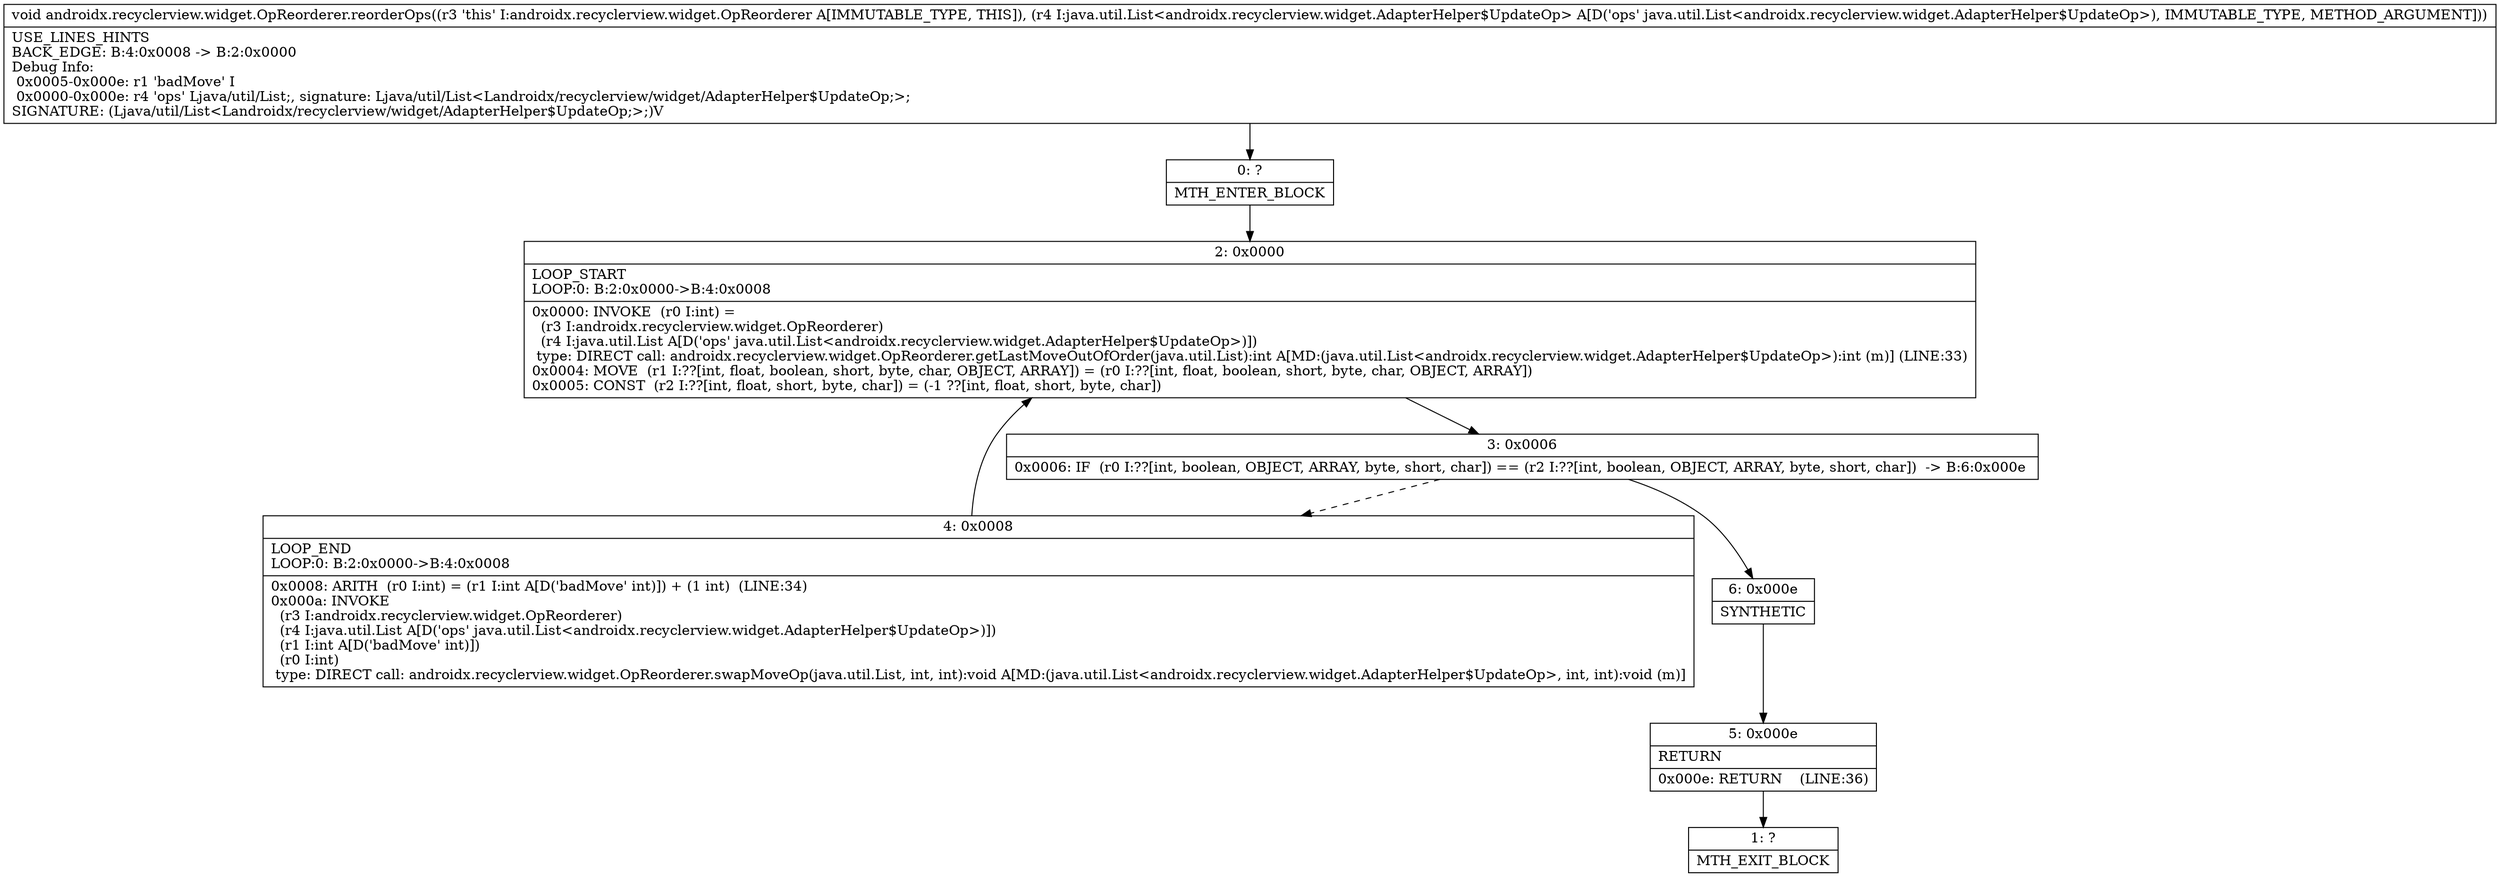 digraph "CFG forandroidx.recyclerview.widget.OpReorderer.reorderOps(Ljava\/util\/List;)V" {
Node_0 [shape=record,label="{0\:\ ?|MTH_ENTER_BLOCK\l}"];
Node_2 [shape=record,label="{2\:\ 0x0000|LOOP_START\lLOOP:0: B:2:0x0000\-\>B:4:0x0008\l|0x0000: INVOKE  (r0 I:int) = \l  (r3 I:androidx.recyclerview.widget.OpReorderer)\l  (r4 I:java.util.List A[D('ops' java.util.List\<androidx.recyclerview.widget.AdapterHelper$UpdateOp\>)])\l type: DIRECT call: androidx.recyclerview.widget.OpReorderer.getLastMoveOutOfOrder(java.util.List):int A[MD:(java.util.List\<androidx.recyclerview.widget.AdapterHelper$UpdateOp\>):int (m)] (LINE:33)\l0x0004: MOVE  (r1 I:??[int, float, boolean, short, byte, char, OBJECT, ARRAY]) = (r0 I:??[int, float, boolean, short, byte, char, OBJECT, ARRAY]) \l0x0005: CONST  (r2 I:??[int, float, short, byte, char]) = (\-1 ??[int, float, short, byte, char]) \l}"];
Node_3 [shape=record,label="{3\:\ 0x0006|0x0006: IF  (r0 I:??[int, boolean, OBJECT, ARRAY, byte, short, char]) == (r2 I:??[int, boolean, OBJECT, ARRAY, byte, short, char])  \-\> B:6:0x000e \l}"];
Node_4 [shape=record,label="{4\:\ 0x0008|LOOP_END\lLOOP:0: B:2:0x0000\-\>B:4:0x0008\l|0x0008: ARITH  (r0 I:int) = (r1 I:int A[D('badMove' int)]) + (1 int)  (LINE:34)\l0x000a: INVOKE  \l  (r3 I:androidx.recyclerview.widget.OpReorderer)\l  (r4 I:java.util.List A[D('ops' java.util.List\<androidx.recyclerview.widget.AdapterHelper$UpdateOp\>)])\l  (r1 I:int A[D('badMove' int)])\l  (r0 I:int)\l type: DIRECT call: androidx.recyclerview.widget.OpReorderer.swapMoveOp(java.util.List, int, int):void A[MD:(java.util.List\<androidx.recyclerview.widget.AdapterHelper$UpdateOp\>, int, int):void (m)]\l}"];
Node_6 [shape=record,label="{6\:\ 0x000e|SYNTHETIC\l}"];
Node_5 [shape=record,label="{5\:\ 0x000e|RETURN\l|0x000e: RETURN    (LINE:36)\l}"];
Node_1 [shape=record,label="{1\:\ ?|MTH_EXIT_BLOCK\l}"];
MethodNode[shape=record,label="{void androidx.recyclerview.widget.OpReorderer.reorderOps((r3 'this' I:androidx.recyclerview.widget.OpReorderer A[IMMUTABLE_TYPE, THIS]), (r4 I:java.util.List\<androidx.recyclerview.widget.AdapterHelper$UpdateOp\> A[D('ops' java.util.List\<androidx.recyclerview.widget.AdapterHelper$UpdateOp\>), IMMUTABLE_TYPE, METHOD_ARGUMENT]))  | USE_LINES_HINTS\lBACK_EDGE: B:4:0x0008 \-\> B:2:0x0000\lDebug Info:\l  0x0005\-0x000e: r1 'badMove' I\l  0x0000\-0x000e: r4 'ops' Ljava\/util\/List;, signature: Ljava\/util\/List\<Landroidx\/recyclerview\/widget\/AdapterHelper$UpdateOp;\>;\lSIGNATURE: (Ljava\/util\/List\<Landroidx\/recyclerview\/widget\/AdapterHelper$UpdateOp;\>;)V\l}"];
MethodNode -> Node_0;Node_0 -> Node_2;
Node_2 -> Node_3;
Node_3 -> Node_4[style=dashed];
Node_3 -> Node_6;
Node_4 -> Node_2;
Node_6 -> Node_5;
Node_5 -> Node_1;
}

